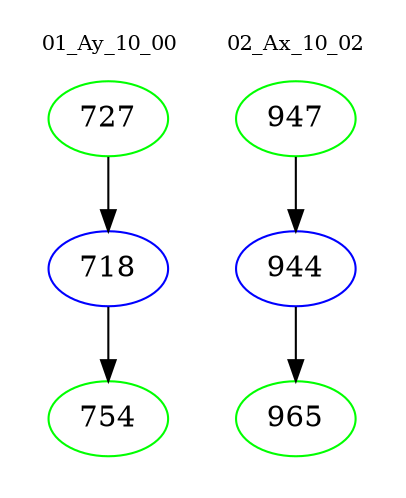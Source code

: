 digraph{
subgraph cluster_0 {
color = white
label = "01_Ay_10_00";
fontsize=10;
T0_727 [label="727", color="green"]
T0_727 -> T0_718 [color="black"]
T0_718 [label="718", color="blue"]
T0_718 -> T0_754 [color="black"]
T0_754 [label="754", color="green"]
}
subgraph cluster_1 {
color = white
label = "02_Ax_10_02";
fontsize=10;
T1_947 [label="947", color="green"]
T1_947 -> T1_944 [color="black"]
T1_944 [label="944", color="blue"]
T1_944 -> T1_965 [color="black"]
T1_965 [label="965", color="green"]
}
}
